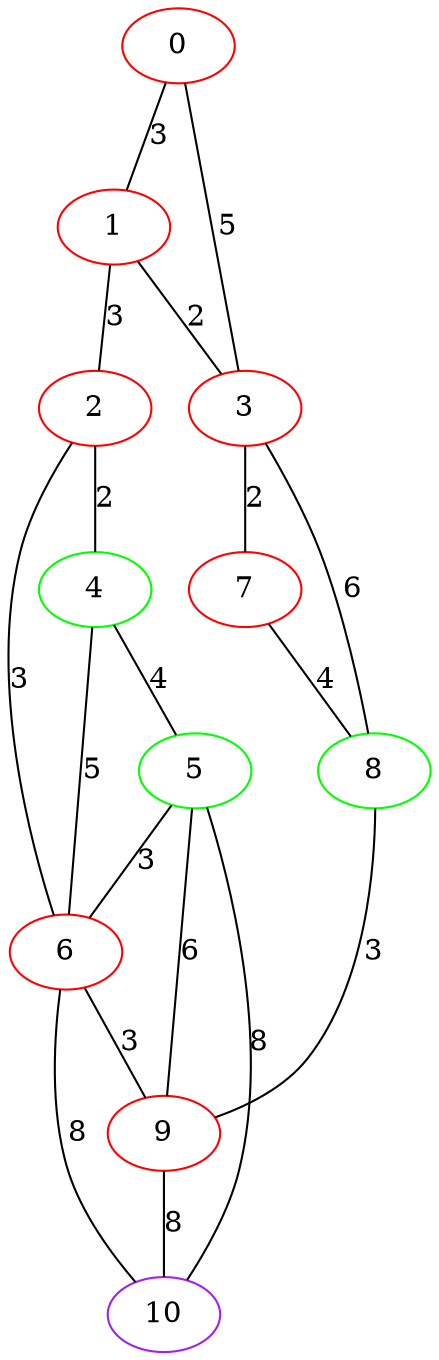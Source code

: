 graph "" {
0 [color=red, weight=1];
1 [color=red, weight=1];
2 [color=red, weight=1];
3 [color=red, weight=1];
4 [color=green, weight=2];
5 [color=green, weight=2];
6 [color=red, weight=1];
7 [color=red, weight=1];
8 [color=green, weight=2];
9 [color=red, weight=1];
10 [color=purple, weight=4];
0 -- 1  [key=0, label=3];
0 -- 3  [key=0, label=5];
1 -- 2  [key=0, label=3];
1 -- 3  [key=0, label=2];
2 -- 4  [key=0, label=2];
2 -- 6  [key=0, label=3];
3 -- 8  [key=0, label=6];
3 -- 7  [key=0, label=2];
4 -- 5  [key=0, label=4];
4 -- 6  [key=0, label=5];
5 -- 9  [key=0, label=6];
5 -- 10  [key=0, label=8];
5 -- 6  [key=0, label=3];
6 -- 9  [key=0, label=3];
6 -- 10  [key=0, label=8];
7 -- 8  [key=0, label=4];
8 -- 9  [key=0, label=3];
9 -- 10  [key=0, label=8];
}
